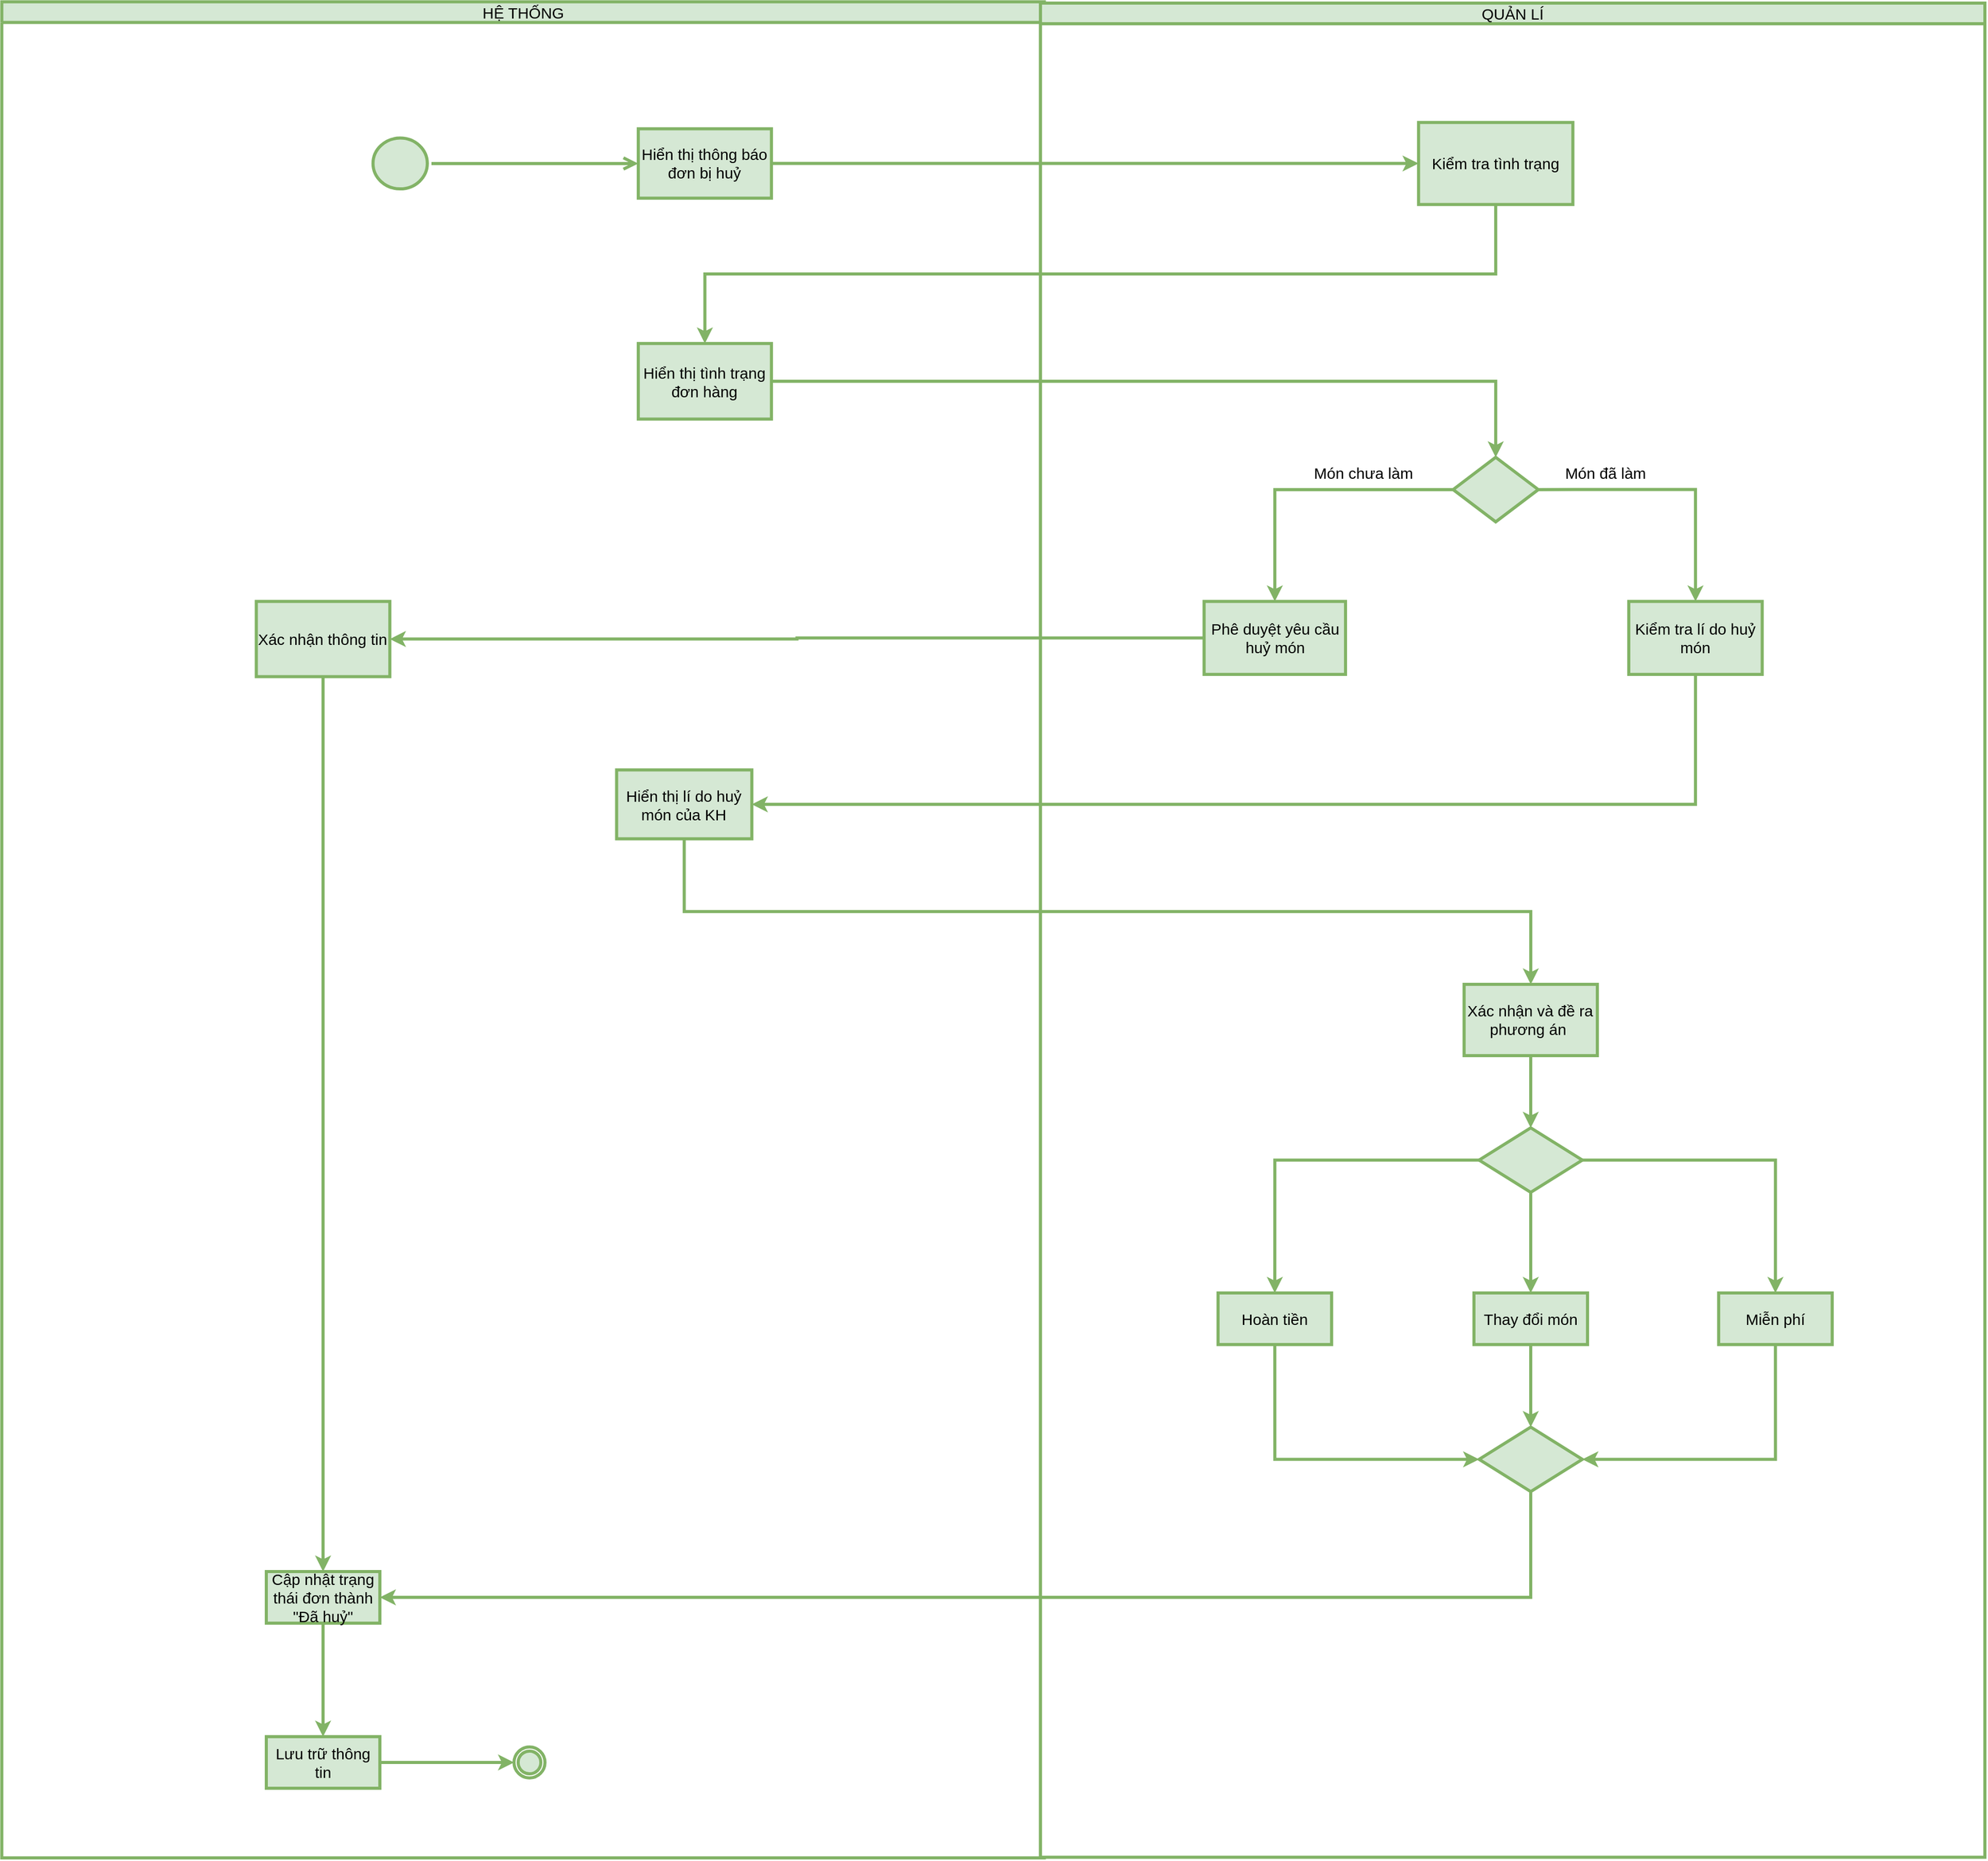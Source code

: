 <mxfile version="24.2.1" type="google">
  <diagram name="Page-1" id="gSGowT-owdRCxiD3VJXK">
    <mxGraphModel grid="1" page="1" gridSize="10" guides="1" tooltips="1" connect="1" arrows="1" fold="1" pageScale="1" pageWidth="850" pageHeight="1100" math="0" shadow="0">
      <root>
        <mxCell id="0" />
        <mxCell id="1" parent="0" />
        <mxCell id="AAfbKS8y98FJATVA4ODn-1" value="HỆ THỐNG" style="swimlane;html=1;startSize=20;fontStyle=0;collapsible=0;horizontal=0;swimlaneLine=1;swimlaneFillColor=#ffffff;strokeWidth=3;whiteSpace=wrap;rotation=90;fontSize=15;fillColor=#d5e8d4;strokeColor=#82b366;" vertex="1" parent="1">
          <mxGeometry x="-740.62" y="723.13" width="1798.75" height="1010" as="geometry" />
        </mxCell>
        <mxCell id="AAfbKS8y98FJATVA4ODn-2" value="" style="ellipse;html=1;shape=startState;fillColor=#d5e8d4;strokeColor=#82b366;fontSize=15;strokeWidth=3;" vertex="1" parent="AAfbKS8y98FJATVA4ODn-1">
          <mxGeometry x="750" y="-266.32" width="60.62" height="57.25" as="geometry" />
        </mxCell>
        <mxCell id="AAfbKS8y98FJATVA4ODn-3" value="Hiển thị thông báo đơn bị huỷ" style="html=1;whiteSpace=wrap;fontSize=15;strokeWidth=3;fillColor=#d5e8d4;strokeColor=#82b366;" vertex="1" parent="AAfbKS8y98FJATVA4ODn-1">
          <mxGeometry x="1011" y="-271.32" width="129" height="67.25" as="geometry" />
        </mxCell>
        <mxCell id="AAfbKS8y98FJATVA4ODn-4" value="" style="edgeStyle=orthogonalEdgeStyle;html=1;verticalAlign=bottom;endArrow=open;endSize=8;strokeColor=#82b366;rounded=0;fontSize=15;strokeWidth=3;fillColor=#d5e8d4;" edge="1" parent="AAfbKS8y98FJATVA4ODn-1" source="AAfbKS8y98FJATVA4ODn-2" target="AAfbKS8y98FJATVA4ODn-3">
          <mxGeometry relative="1" as="geometry">
            <mxPoint x="731" y="-246.5" as="targetPoint" />
          </mxGeometry>
        </mxCell>
        <mxCell id="AAfbKS8y98FJATVA4ODn-5" value="Hiển thị lí do huỷ món của KH" style="html=1;whiteSpace=wrap;fontSize=15;strokeWidth=3;fillColor=#d5e8d4;strokeColor=#82b366;" vertex="1" parent="AAfbKS8y98FJATVA4ODn-1">
          <mxGeometry x="990" y="350" width="131" height="66.75" as="geometry" />
        </mxCell>
        <mxCell id="AAfbKS8y98FJATVA4ODn-6" style="edgeStyle=orthogonalEdgeStyle;rounded=0;orthogonalLoop=1;jettySize=auto;html=1;entryX=0.5;entryY=0;entryDx=0;entryDy=0;fontSize=15;strokeWidth=3;fillColor=#d5e8d4;strokeColor=#82b366;" edge="1" parent="AAfbKS8y98FJATVA4ODn-1" source="AAfbKS8y98FJATVA4ODn-7" target="AAfbKS8y98FJATVA4ODn-9">
          <mxGeometry relative="1" as="geometry" />
        </mxCell>
        <mxCell id="AAfbKS8y98FJATVA4ODn-7" value="Cập nhật trạng thái đơn thành &quot;Đã huỷ&quot;" style="html=1;whiteSpace=wrap;fontSize=15;strokeWidth=3;fillColor=#d5e8d4;strokeColor=#82b366;" vertex="1" parent="AAfbKS8y98FJATVA4ODn-1">
          <mxGeometry x="650.62" y="1126.87" width="110" height="50" as="geometry" />
        </mxCell>
        <mxCell id="AAfbKS8y98FJATVA4ODn-8" style="edgeStyle=orthogonalEdgeStyle;rounded=0;orthogonalLoop=1;jettySize=auto;html=1;exitX=1;exitY=0.5;exitDx=0;exitDy=0;entryX=0;entryY=0.5;entryDx=0;entryDy=0;fontSize=15;strokeWidth=3;fillColor=#d5e8d4;strokeColor=#82b366;" edge="1" parent="AAfbKS8y98FJATVA4ODn-1" source="AAfbKS8y98FJATVA4ODn-9" target="AAfbKS8y98FJATVA4ODn-10">
          <mxGeometry relative="1" as="geometry" />
        </mxCell>
        <mxCell id="AAfbKS8y98FJATVA4ODn-9" value="Lưu trữ thông tin" style="html=1;whiteSpace=wrap;fontSize=15;strokeWidth=3;fillColor=#d5e8d4;strokeColor=#82b366;" vertex="1" parent="AAfbKS8y98FJATVA4ODn-1">
          <mxGeometry x="650.62" y="1286.87" width="110" height="50" as="geometry" />
        </mxCell>
        <mxCell id="AAfbKS8y98FJATVA4ODn-10" value="" style="ellipse;html=1;shape=endState;fillColor=#d5e8d4;strokeColor=#82b366;fontSize=15;strokeWidth=3;" vertex="1" parent="AAfbKS8y98FJATVA4ODn-1">
          <mxGeometry x="890.62" y="1296.87" width="30" height="30" as="geometry" />
        </mxCell>
        <mxCell id="AAfbKS8y98FJATVA4ODn-11" style="edgeStyle=orthogonalEdgeStyle;rounded=0;orthogonalLoop=1;jettySize=auto;html=1;exitX=0.5;exitY=1;exitDx=0;exitDy=0;entryX=0.5;entryY=0;entryDx=0;entryDy=0;fontSize=15;strokeWidth=3;fillColor=#d5e8d4;strokeColor=#82b366;" edge="1" parent="AAfbKS8y98FJATVA4ODn-1" source="AAfbKS8y98FJATVA4ODn-12" target="AAfbKS8y98FJATVA4ODn-7">
          <mxGeometry relative="1" as="geometry" />
        </mxCell>
        <mxCell id="AAfbKS8y98FJATVA4ODn-12" value="Xác nhận thông tin" style="html=1;whiteSpace=wrap;fontSize=15;strokeWidth=3;fillColor=#d5e8d4;strokeColor=#82b366;" vertex="1" parent="AAfbKS8y98FJATVA4ODn-1">
          <mxGeometry x="640.93" y="186.69" width="129.38" height="72.94" as="geometry" />
        </mxCell>
        <mxCell id="AAfbKS8y98FJATVA4ODn-13" value="Hiển thị tình trạng đơn hàng" style="html=1;whiteSpace=wrap;fontSize=15;strokeWidth=3;fillColor=#d5e8d4;strokeColor=#82b366;" vertex="1" parent="AAfbKS8y98FJATVA4ODn-1">
          <mxGeometry x="1011" y="-63.25" width="129" height="73.25" as="geometry" />
        </mxCell>
        <mxCell id="AAfbKS8y98FJATVA4ODn-14" value="QUẢN LÍ" style="swimlane;html=1;startSize=20;fontStyle=0;collapsible=0;horizontal=0;swimlaneLine=1;swimlaneFillColor=#ffffff;strokeWidth=3;whiteSpace=wrap;rotation=90;fontSize=15;fillColor=#d5e8d4;strokeColor=#82b366;" vertex="1" parent="1">
          <mxGeometry x="219.07" y="770.94" width="1796.87" height="915" as="geometry" />
        </mxCell>
        <mxCell id="AAfbKS8y98FJATVA4ODn-15" value="Kiểm tra tình trạng" style="html=1;whiteSpace=wrap;fontSize=15;strokeWidth=3;fillColor=#d5e8d4;strokeColor=#82b366;" vertex="1" parent="AAfbKS8y98FJATVA4ODn-14">
          <mxGeometry x="807.25" y="-325.26" width="149.5" height="79.5" as="geometry" />
        </mxCell>
        <mxCell id="AAfbKS8y98FJATVA4ODn-16" style="edgeStyle=orthogonalEdgeStyle;rounded=0;orthogonalLoop=1;jettySize=auto;html=1;entryX=0.5;entryY=0;entryDx=0;entryDy=0;fontSize=15;strokeWidth=3;fillColor=#d5e8d4;strokeColor=#82b366;" edge="1" parent="AAfbKS8y98FJATVA4ODn-14" source="AAfbKS8y98FJATVA4ODn-18" target="AAfbKS8y98FJATVA4ODn-19">
          <mxGeometry relative="1" as="geometry" />
        </mxCell>
        <mxCell id="AAfbKS8y98FJATVA4ODn-17" style="edgeStyle=orthogonalEdgeStyle;rounded=0;orthogonalLoop=1;jettySize=auto;html=1;exitX=1;exitY=0.5;exitDx=0;exitDy=0;entryX=0.5;entryY=0;entryDx=0;entryDy=0;fontSize=15;strokeWidth=3;fillColor=#d5e8d4;strokeColor=#82b366;" edge="1" parent="AAfbKS8y98FJATVA4ODn-14" source="AAfbKS8y98FJATVA4ODn-18" target="AAfbKS8y98FJATVA4ODn-20">
          <mxGeometry relative="1" as="geometry">
            <mxPoint x="1020.5" y="-80.5" as="targetPoint" />
          </mxGeometry>
        </mxCell>
        <mxCell id="AAfbKS8y98FJATVA4ODn-18" value="" style="rhombus;whiteSpace=wrap;html=1;fontSize=15;strokeWidth=3;fillColor=#d5e8d4;strokeColor=#82b366;" vertex="1" parent="AAfbKS8y98FJATVA4ODn-14">
          <mxGeometry x="840.75" y="-0.75" width="82.5" height="62.5" as="geometry" />
        </mxCell>
        <mxCell id="AAfbKS8y98FJATVA4ODn-19" value="Phê duyệt yêu cầu huỷ món" style="html=1;whiteSpace=wrap;fontSize=15;strokeWidth=3;fillColor=#d5e8d4;strokeColor=#82b366;" vertex="1" parent="AAfbKS8y98FJATVA4ODn-14">
          <mxGeometry x="599.5" y="138.88" width="137" height="70.75" as="geometry" />
        </mxCell>
        <mxCell id="AAfbKS8y98FJATVA4ODn-20" value="Kiểm tra lí do huỷ món" style="html=1;whiteSpace=wrap;fontSize=15;strokeWidth=3;fillColor=#d5e8d4;strokeColor=#82b366;" vertex="1" parent="AAfbKS8y98FJATVA4ODn-14">
          <mxGeometry x="1010.93" y="138.88" width="129.25" height="70.75" as="geometry" />
        </mxCell>
        <mxCell id="AAfbKS8y98FJATVA4ODn-21" value="Món đã làm" style="text;html=1;align=center;verticalAlign=middle;whiteSpace=wrap;rounded=0;fontSize=15;strokeWidth=3;" vertex="1" parent="AAfbKS8y98FJATVA4ODn-14">
          <mxGeometry x="925.5" y="-0.75" width="124.5" height="30" as="geometry" />
        </mxCell>
        <mxCell id="AAfbKS8y98FJATVA4ODn-22" value="Món chưa làm" style="text;html=1;align=center;verticalAlign=middle;whiteSpace=wrap;rounded=0;fontSize=15;strokeWidth=3;" vertex="1" parent="AAfbKS8y98FJATVA4ODn-14">
          <mxGeometry x="680" y="-0.75" width="148.25" height="30" as="geometry" />
        </mxCell>
        <mxCell id="AAfbKS8y98FJATVA4ODn-23" style="edgeStyle=orthogonalEdgeStyle;rounded=0;orthogonalLoop=1;jettySize=auto;html=1;exitX=0.5;exitY=1;exitDx=0;exitDy=0;entryX=0.5;entryY=0;entryDx=0;entryDy=0;fontSize=15;strokeWidth=3;fillColor=#d5e8d4;strokeColor=#82b366;" edge="1" parent="AAfbKS8y98FJATVA4ODn-14" source="AAfbKS8y98FJATVA4ODn-24" target="AAfbKS8y98FJATVA4ODn-28">
          <mxGeometry relative="1" as="geometry" />
        </mxCell>
        <mxCell id="AAfbKS8y98FJATVA4ODn-24" value="Xác nhận và đề ra phương án&amp;nbsp;" style="html=1;whiteSpace=wrap;fontSize=15;strokeWidth=3;fillColor=#d5e8d4;strokeColor=#82b366;" vertex="1" parent="AAfbKS8y98FJATVA4ODn-14">
          <mxGeometry x="851.39" y="510" width="129.07" height="69.06" as="geometry" />
        </mxCell>
        <mxCell id="AAfbKS8y98FJATVA4ODn-25" style="edgeStyle=orthogonalEdgeStyle;rounded=0;orthogonalLoop=1;jettySize=auto;html=1;exitX=0.5;exitY=1;exitDx=0;exitDy=0;entryX=0.5;entryY=0;entryDx=0;entryDy=0;fontSize=15;strokeWidth=3;fillColor=#d5e8d4;strokeColor=#82b366;" edge="1" parent="AAfbKS8y98FJATVA4ODn-14" source="AAfbKS8y98FJATVA4ODn-28" target="AAfbKS8y98FJATVA4ODn-32">
          <mxGeometry relative="1" as="geometry" />
        </mxCell>
        <mxCell id="AAfbKS8y98FJATVA4ODn-26" style="edgeStyle=orthogonalEdgeStyle;rounded=0;orthogonalLoop=1;jettySize=auto;html=1;exitX=0;exitY=0.5;exitDx=0;exitDy=0;entryX=0.5;entryY=0;entryDx=0;entryDy=0;fontSize=15;strokeWidth=3;fillColor=#d5e8d4;strokeColor=#82b366;" edge="1" parent="AAfbKS8y98FJATVA4ODn-14" source="AAfbKS8y98FJATVA4ODn-28" target="AAfbKS8y98FJATVA4ODn-30">
          <mxGeometry relative="1" as="geometry" />
        </mxCell>
        <mxCell id="AAfbKS8y98FJATVA4ODn-27" style="edgeStyle=orthogonalEdgeStyle;rounded=0;orthogonalLoop=1;jettySize=auto;html=1;exitX=1;exitY=0.5;exitDx=0;exitDy=0;entryX=0.5;entryY=0;entryDx=0;entryDy=0;fontSize=15;strokeWidth=3;fillColor=#d5e8d4;strokeColor=#82b366;" edge="1" parent="AAfbKS8y98FJATVA4ODn-14" source="AAfbKS8y98FJATVA4ODn-28" target="AAfbKS8y98FJATVA4ODn-34">
          <mxGeometry relative="1" as="geometry" />
        </mxCell>
        <mxCell id="AAfbKS8y98FJATVA4ODn-28" value="" style="rhombus;whiteSpace=wrap;html=1;fontSize=15;strokeWidth=3;fillColor=#d5e8d4;strokeColor=#82b366;" vertex="1" parent="AAfbKS8y98FJATVA4ODn-14">
          <mxGeometry x="865.93" y="649.06" width="100" height="62.5" as="geometry" />
        </mxCell>
        <mxCell id="AAfbKS8y98FJATVA4ODn-29" style="edgeStyle=orthogonalEdgeStyle;rounded=0;orthogonalLoop=1;jettySize=auto;html=1;exitX=0.5;exitY=1;exitDx=0;exitDy=0;entryX=0;entryY=0.5;entryDx=0;entryDy=0;fontSize=15;strokeWidth=3;fillColor=#d5e8d4;strokeColor=#82b366;" edge="1" parent="AAfbKS8y98FJATVA4ODn-14" source="AAfbKS8y98FJATVA4ODn-30" target="AAfbKS8y98FJATVA4ODn-35">
          <mxGeometry relative="1" as="geometry" />
        </mxCell>
        <mxCell id="AAfbKS8y98FJATVA4ODn-30" value="Hoàn tiền" style="html=1;whiteSpace=wrap;fontSize=15;strokeWidth=3;fillColor=#d5e8d4;strokeColor=#82b366;" vertex="1" parent="AAfbKS8y98FJATVA4ODn-14">
          <mxGeometry x="613.0" y="809.06" width="110" height="50" as="geometry" />
        </mxCell>
        <mxCell id="AAfbKS8y98FJATVA4ODn-31" style="edgeStyle=orthogonalEdgeStyle;rounded=0;orthogonalLoop=1;jettySize=auto;html=1;exitX=0.5;exitY=1;exitDx=0;exitDy=0;entryX=0.5;entryY=0;entryDx=0;entryDy=0;fontSize=15;strokeWidth=3;fillColor=#d5e8d4;strokeColor=#82b366;" edge="1" parent="AAfbKS8y98FJATVA4ODn-14" source="AAfbKS8y98FJATVA4ODn-32" target="AAfbKS8y98FJATVA4ODn-35">
          <mxGeometry relative="1" as="geometry" />
        </mxCell>
        <mxCell id="AAfbKS8y98FJATVA4ODn-32" value="Thay đổi món" style="html=1;whiteSpace=wrap;fontSize=15;strokeWidth=3;fillColor=#d5e8d4;strokeColor=#82b366;" vertex="1" parent="AAfbKS8y98FJATVA4ODn-14">
          <mxGeometry x="860.93" y="809.06" width="110" height="50" as="geometry" />
        </mxCell>
        <mxCell id="AAfbKS8y98FJATVA4ODn-33" style="edgeStyle=orthogonalEdgeStyle;rounded=0;orthogonalLoop=1;jettySize=auto;html=1;exitX=0.5;exitY=1;exitDx=0;exitDy=0;entryX=1;entryY=0.5;entryDx=0;entryDy=0;fontSize=15;strokeWidth=3;fillColor=#d5e8d4;strokeColor=#82b366;" edge="1" parent="AAfbKS8y98FJATVA4ODn-14" source="AAfbKS8y98FJATVA4ODn-34" target="AAfbKS8y98FJATVA4ODn-35">
          <mxGeometry relative="1" as="geometry" />
        </mxCell>
        <mxCell id="AAfbKS8y98FJATVA4ODn-34" value="Miễn phí" style="html=1;whiteSpace=wrap;fontSize=15;strokeWidth=3;fillColor=#d5e8d4;strokeColor=#82b366;" vertex="1" parent="AAfbKS8y98FJATVA4ODn-14">
          <mxGeometry x="1098" y="809.06" width="110" height="50" as="geometry" />
        </mxCell>
        <mxCell id="AAfbKS8y98FJATVA4ODn-35" value="" style="rhombus;whiteSpace=wrap;html=1;fontSize=15;strokeWidth=3;fillColor=#d5e8d4;strokeColor=#82b366;" vertex="1" parent="AAfbKS8y98FJATVA4ODn-14">
          <mxGeometry x="865.93" y="939.06" width="100" height="62.5" as="geometry" />
        </mxCell>
        <mxCell id="AAfbKS8y98FJATVA4ODn-36" style="edgeStyle=orthogonalEdgeStyle;rounded=0;orthogonalLoop=1;jettySize=auto;html=1;exitX=1;exitY=0.5;exitDx=0;exitDy=0;entryX=0;entryY=0.5;entryDx=0;entryDy=0;fontSize=15;strokeWidth=3;fillColor=#d5e8d4;strokeColor=#82b366;" edge="1" parent="1" source="AAfbKS8y98FJATVA4ODn-3" target="AAfbKS8y98FJATVA4ODn-15">
          <mxGeometry relative="1" as="geometry">
            <mxPoint x="495" y="485.25" as="sourcePoint" />
          </mxGeometry>
        </mxCell>
        <mxCell id="AAfbKS8y98FJATVA4ODn-37" style="edgeStyle=orthogonalEdgeStyle;rounded=0;orthogonalLoop=1;jettySize=auto;html=1;exitX=0.5;exitY=1;exitDx=0;exitDy=0;entryX=1;entryY=0.5;entryDx=0;entryDy=0;fontSize=15;strokeWidth=3;fillColor=#d5e8d4;strokeColor=#82b366;" edge="1" parent="1" source="AAfbKS8y98FJATVA4ODn-20" target="AAfbKS8y98FJATVA4ODn-5">
          <mxGeometry relative="1" as="geometry">
            <mxPoint x="580" y="735" as="targetPoint" />
          </mxGeometry>
        </mxCell>
        <mxCell id="AAfbKS8y98FJATVA4ODn-38" style="edgeStyle=orthogonalEdgeStyle;rounded=0;orthogonalLoop=1;jettySize=auto;html=1;exitX=0.5;exitY=1;exitDx=0;exitDy=0;fontSize=15;strokeWidth=3;fillColor=#d5e8d4;strokeColor=#82b366;" edge="1" parent="1" source="AAfbKS8y98FJATVA4ODn-5" target="AAfbKS8y98FJATVA4ODn-24">
          <mxGeometry relative="1" as="geometry" />
        </mxCell>
        <mxCell id="AAfbKS8y98FJATVA4ODn-39" style="edgeStyle=orthogonalEdgeStyle;rounded=0;orthogonalLoop=1;jettySize=auto;html=1;exitX=0;exitY=0.5;exitDx=0;exitDy=0;entryX=1;entryY=0.5;entryDx=0;entryDy=0;fontSize=15;strokeWidth=3;fillColor=#d5e8d4;strokeColor=#82b366;" edge="1" parent="1" source="AAfbKS8y98FJATVA4ODn-19" target="AAfbKS8y98FJATVA4ODn-12">
          <mxGeometry relative="1" as="geometry">
            <mxPoint x="180" y="222.308" as="targetPoint" />
          </mxGeometry>
        </mxCell>
        <mxCell id="AAfbKS8y98FJATVA4ODn-40" style="edgeStyle=orthogonalEdgeStyle;rounded=0;orthogonalLoop=1;jettySize=auto;html=1;exitX=0.5;exitY=1;exitDx=0;exitDy=0;entryX=1;entryY=0.5;entryDx=0;entryDy=0;fontSize=15;strokeWidth=3;fillColor=#d5e8d4;strokeColor=#82b366;" edge="1" parent="1" source="AAfbKS8y98FJATVA4ODn-35" target="AAfbKS8y98FJATVA4ODn-7">
          <mxGeometry relative="1" as="geometry">
            <mxPoint x="540" y="1470" as="targetPoint" />
          </mxGeometry>
        </mxCell>
        <mxCell id="AAfbKS8y98FJATVA4ODn-41" style="edgeStyle=orthogonalEdgeStyle;rounded=0;orthogonalLoop=1;jettySize=auto;html=1;exitX=0.5;exitY=1;exitDx=0;exitDy=0;fontSize=15;strokeWidth=3;fillColor=#d5e8d4;strokeColor=#82b366;" edge="1" parent="1" source="AAfbKS8y98FJATVA4ODn-15" target="AAfbKS8y98FJATVA4ODn-13">
          <mxGeometry relative="1" as="geometry" />
        </mxCell>
        <mxCell id="AAfbKS8y98FJATVA4ODn-42" style="edgeStyle=orthogonalEdgeStyle;rounded=0;orthogonalLoop=1;jettySize=auto;html=1;exitX=1;exitY=0.5;exitDx=0;exitDy=0;entryX=0.5;entryY=0;entryDx=0;entryDy=0;fontSize=15;strokeWidth=3;fillColor=#d5e8d4;strokeColor=#82b366;" edge="1" parent="1" source="AAfbKS8y98FJATVA4ODn-13" target="AAfbKS8y98FJATVA4ODn-18">
          <mxGeometry relative="1" as="geometry">
            <mxPoint x="720" y="616.25" as="targetPoint" />
          </mxGeometry>
        </mxCell>
      </root>
    </mxGraphModel>
  </diagram>
</mxfile>
